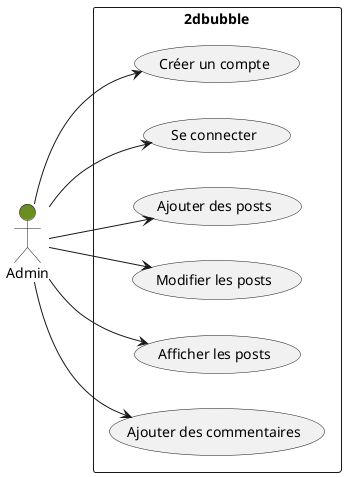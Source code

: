 
@startuml Admin

left to right direction

actor "Admin" as Admin #OliveDrab

rectangle 2dbubble{
  usecase "Créer un compte" as UC1
  usecase "Se connecter" as UC2
  usecase "Ajouter des posts" as UC3
  usecase "Modifier les posts" as UC4
  usecase "Afficher les posts" as UC5
  usecase "Ajouter des commentaires" as UC6
}

Admin --> UC1
Admin --> UC2
Admin --> UC3
Admin --> UC4
Admin --> UC5
Admin --> UC6

@enduml
